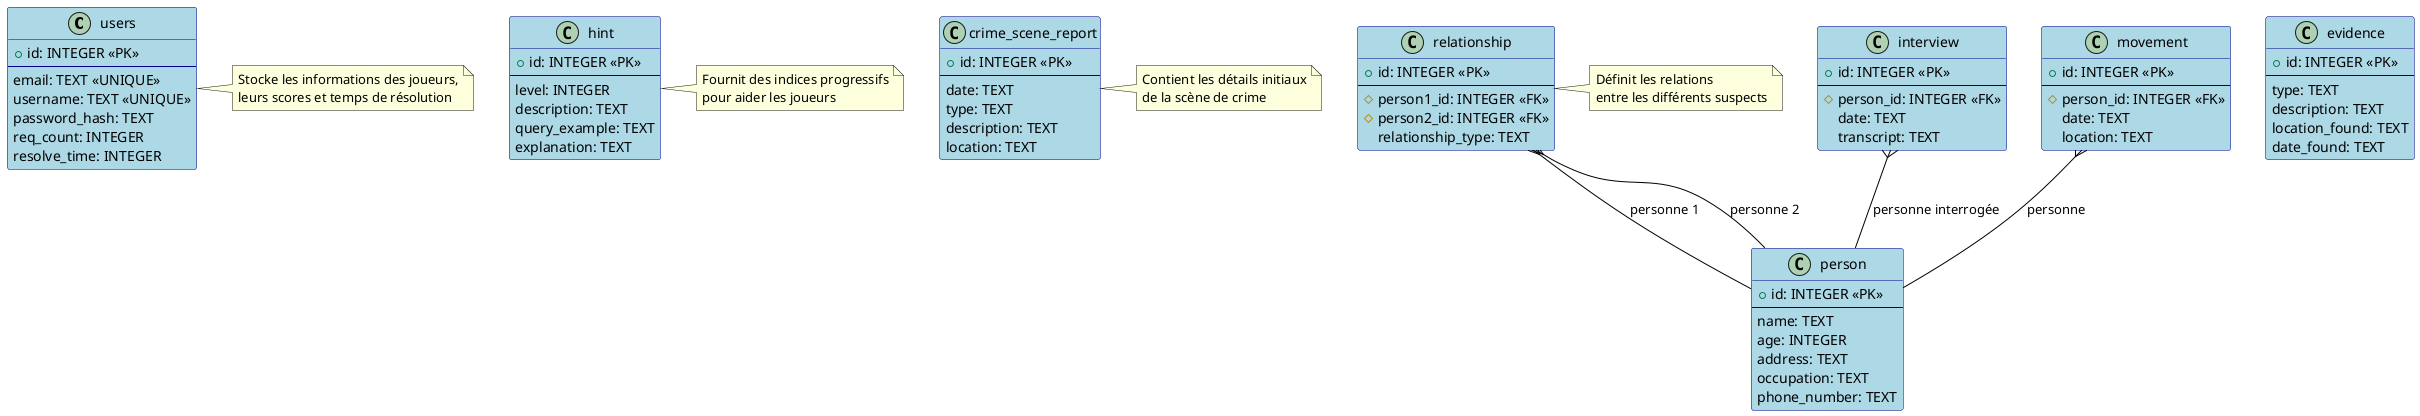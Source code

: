 @startuml SQL Murder Mystery Database

' Style des entités
skinparam class {
    BackgroundColor LightBlue
    ArrowColor Black
    BorderColor DarkBlue
}

' Table des utilisateurs
class users {
    + id: INTEGER <<PK>>
    --
    email: TEXT <<UNIQUE>>
    username: TEXT <<UNIQUE>>
    password_hash: TEXT
    req_count: INTEGER
    resolve_time: INTEGER
}

' Table des rapports de scène de crime
class crime_scene_report {
    + id: INTEGER <<PK>>
    --
    date: TEXT
    type: TEXT
    description: TEXT
    location: TEXT
}

' Table des personnes
class person {
    + id: INTEGER <<PK>>
    --
    name: TEXT
    age: INTEGER
    address: TEXT
    occupation: TEXT
    phone_number: TEXT
}

' Table des témoignages
class interview {
    + id: INTEGER <<PK>>
    --
    # person_id: INTEGER <<FK>>
    date: TEXT
    transcript: TEXT
}

' Table des preuves physiques
class evidence {
    + id: INTEGER <<PK>>
    --
    type: TEXT
    description: TEXT
    location_found: TEXT
    date_found: TEXT
}

' Table des relations entre personnes
class relationship {
    + id: INTEGER <<PK>>
    --
    # person1_id: INTEGER <<FK>>
    # person2_id: INTEGER <<FK>>
    relationship_type: TEXT
}

' Table des mouvements suspects
class movement {
    + id: INTEGER <<PK>>
    --
    # person_id: INTEGER <<FK>>
    date: TEXT
    location: TEXT
}

' Table des indices
class hint {
    + id: INTEGER <<PK>>
    --
    level: INTEGER
    description: TEXT
    query_example: TEXT
    explanation: TEXT
}

' Relations entre les tables
interview }-- person : "personne interrogée"
relationship }-- person : "personne 1"
relationship }-- person : "personne 2"
movement }-- person : "personne"

' Notes explicatives
note right of users
  Stocke les informations des joueurs,
  leurs scores et temps de résolution
end note

note right of hint
  Fournit des indices progressifs
  pour aider les joueurs
end note

note right of crime_scene_report
  Contient les détails initiaux
  de la scène de crime
end note

note right of relationship
  Définit les relations
  entre les différents suspects
end note

@enduml 